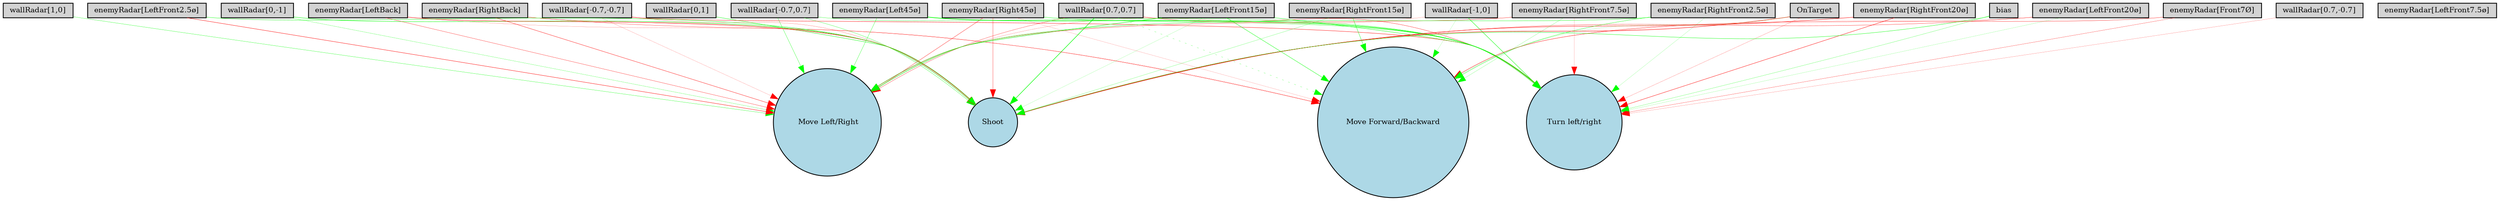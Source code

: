 digraph {
	node [fontsize=9 height=0.2 shape=circle width=0.2]
	"wallRadar[1,0]" [fillcolor=lightgray shape=box style=filled]
	"wallRadar[0,1]" [fillcolor=lightgray shape=box style=filled]
	"wallRadar[-1,0]" [fillcolor=lightgray shape=box style=filled]
	"wallRadar[0,-1]" [fillcolor=lightgray shape=box style=filled]
	"wallRadar[0.7,0.7]" [fillcolor=lightgray shape=box style=filled]
	"wallRadar[-0.7,0.7]" [fillcolor=lightgray shape=box style=filled]
	"wallRadar[-0.7,-0.7]" [fillcolor=lightgray shape=box style=filled]
	"wallRadar[0.7,-0.7]" [fillcolor=lightgray shape=box style=filled]
	"enemyRadar[RightBack]" [fillcolor=lightgray shape=box style=filled]
	"enemyRadar[LeftBack]" [fillcolor=lightgray shape=box style=filled]
	"enemyRadar[Right45ø]" [fillcolor=lightgray shape=box style=filled]
	"enemyRadar[Left45ø]" [fillcolor=lightgray shape=box style=filled]
	"enemyRadar[RightFront20ø]" [fillcolor=lightgray shape=box style=filled]
	"enemyRadar[LeftFront20ø]" [fillcolor=lightgray shape=box style=filled]
	"enemyRadar[RightFront15ø]" [fillcolor=lightgray shape=box style=filled]
	"enemyRadar[LeftFront15ø]" [fillcolor=lightgray shape=box style=filled]
	"enemyRadar[RightFront7.5ø]" [fillcolor=lightgray shape=box style=filled]
	"enemyRadar[LeftFront7.5ø]" [fillcolor=lightgray shape=box style=filled]
	"enemyRadar[RightFront2.5ø]" [fillcolor=lightgray shape=box style=filled]
	"enemyRadar[LeftFront2.5ø]" [fillcolor=lightgray shape=box style=filled]
	"enemyRadar[Front7Ø]" [fillcolor=lightgray shape=box style=filled]
	OnTarget [fillcolor=lightgray shape=box style=filled]
	bias [fillcolor=lightgray shape=box style=filled]
	Shoot [fillcolor=lightblue style=filled]
	"Move Forward/Backward" [fillcolor=lightblue style=filled]
	" Move Left/Right" [fillcolor=lightblue style=filled]
	"Turn left/right" [fillcolor=lightblue style=filled]
	OnTarget -> Shoot [color=red penwidth=0.49611364661165225 style=solid]
	"enemyRadar[RightBack]" -> " Move Left/Right" [color=red penwidth=0.3628143293989663 style=solid]
	"enemyRadar[LeftFront20ø]" -> "Move Forward/Backward" [color=red penwidth=0.11880976724106809 style=solid]
	"wallRadar[-0.7,-0.7]" -> "Turn left/right" [color=red penwidth=0.40299402284621955 style=solid]
	"wallRadar[0.7,0.7]" -> " Move Left/Right" [color=red penwidth=0.2588291763520809 style=solid]
	"enemyRadar[RightFront2.5ø]" -> "Move Forward/Backward" [color=green penwidth=0.33605560652246835 style=solid]
	"wallRadar[0,-1]" -> Shoot [color=green penwidth=0.4395288691547232 style=solid]
	"enemyRadar[RightFront20ø]" -> Shoot [color=red penwidth=0.43465808569135955 style=solid]
	"enemyRadar[Left45ø]" -> " Move Left/Right" [color=green penwidth=0.2882913595367896 style=solid]
	"wallRadar[0.7,-0.7]" -> "Turn left/right" [color=red penwidth=0.14881238467715124 style=solid]
	"wallRadar[0.7,0.7]" -> "Turn left/right" [color=red penwidth=0.3173298323937739 style=solid]
	"enemyRadar[LeftBack]" -> " Move Left/Right" [color=red penwidth=0.2798998922751902 style=solid]
	"wallRadar[-0.7,0.7]" -> Shoot [color=green penwidth=0.2581787808522311 style=solid]
	"wallRadar[-1,0]" -> " Move Left/Right" [color=red penwidth=0.14398648205955378 style=solid]
	"wallRadar[-0.7,-0.7]" -> " Move Left/Right" [color=red penwidth=0.12357983170547279 style=solid]
	OnTarget -> "Turn left/right" [color=red penwidth=0.15497911482650606 style=solid]
	"enemyRadar[LeftFront20ø]" -> Shoot [color=red penwidth=0.30260912095916176 style=solid]
	"enemyRadar[RightBack]" -> Shoot [color=red penwidth=0.160523278669923 style=solid]
	"wallRadar[0.7,0.7]" -> "Move Forward/Backward" [color=green penwidth=0.21723199998060982 style=dotted]
	"wallRadar[0,-1]" -> " Move Left/Right" [color=green penwidth=0.20446046118652694 style=solid]
	"enemyRadar[Left45ø]" -> "Turn left/right" [color=green penwidth=0.7513267160544338 style=solid]
	bias -> Shoot [color=green penwidth=0.37923715875974584 style=solid]
	"enemyRadar[RightFront7.5ø]" -> "Move Forward/Backward" [color=green penwidth=0.15889584273458135 style=solid]
	"enemyRadar[RightFront7.5ø]" -> "Turn left/right" [color=red penwidth=0.12321436191560874 style=solid]
	"enemyRadar[LeftFront15ø]" -> "Move Forward/Backward" [color=green penwidth=0.3883759160120238 style=solid]
	"enemyRadar[Front7Ø]" -> "Turn left/right" [color=red penwidth=0.23329848793451788 style=solid]
	"wallRadar[-1,0]" -> "Turn left/right" [color=green penwidth=0.4531108624387804 style=solid]
	"enemyRadar[RightFront15ø]" -> "Move Forward/Backward" [color=green penwidth=0.36261274203870286 style=solid]
	"enemyRadar[LeftFront20ø]" -> "Turn left/right" [color=green penwidth=0.12875959348994478 style=solid]
	"enemyRadar[LeftBack]" -> Shoot [color=red penwidth=0.4232868695594205 style=solid]
	"enemyRadar[RightFront20ø]" -> "Turn left/right" [color=red penwidth=0.403698439654266 style=solid]
	"wallRadar[1,0]" -> " Move Left/Right" [color=green penwidth=0.27881614450134995 style=solid]
	"enemyRadar[Right45ø]" -> "Move Forward/Backward" [color=red penwidth=0.115569204660441 style=solid]
	"enemyRadar[LeftFront15ø]" -> Shoot [color=green penwidth=0.11336333554970067 style=solid]
	"enemyRadar[RightFront15ø]" -> Shoot [color=green penwidth=0.18323736842505733 style=solid]
	"enemyRadar[LeftFront15ø]" -> " Move Left/Right" [color=green penwidth=0.47211605662912093 style=solid]
	bias -> "Turn left/right" [color=green penwidth=0.20710201083811758 style=solid]
	"enemyRadar[LeftFront15ø]" -> "Turn left/right" [color=green penwidth=0.3980813503588744 style=solid]
	"wallRadar[-0.7,0.7]" -> "Turn left/right" [color=green penwidth=0.27887501312400736 style=solid]
	"enemyRadar[RightFront2.5ø]" -> " Move Left/Right" [color=green penwidth=0.34796351086207916 style=solid]
	"enemyRadar[Right45ø]" -> "Turn left/right" [color=green penwidth=0.3627016945161433 style=solid]
	OnTarget -> "Move Forward/Backward" [color=green penwidth=0.10877670186494935 style=solid]
	"wallRadar[0,1]" -> Shoot [color=green penwidth=0.3912753129546075 style=solid]
	"enemyRadar[LeftFront2.5ø]" -> " Move Left/Right" [color=red penwidth=0.41549629025578505 style=solid]
	"wallRadar[-0.7,-0.7]" -> Shoot [color=red penwidth=0.17421690598841189 style=solid]
	"wallRadar[-1,0]" -> "Move Forward/Backward" [color=green penwidth=0.10967511620319609 style=solid]
	"enemyRadar[Front7Ø]" -> "Move Forward/Backward" [color=red penwidth=0.3192078419510038 style=solid]
	"enemyRadar[Right45ø]" -> Shoot [color=red penwidth=0.3005336872887613 style=solid]
	"enemyRadar[Right45ø]" -> " Move Left/Right" [color=red penwidth=0.32001323383581487 style=solid]
	"enemyRadar[LeftFront2.5ø]" -> Shoot [color=green penwidth=0.3690077737282197 style=solid]
	"wallRadar[0.7,0.7]" -> Shoot [color=green penwidth=0.6046112928801957 style=solid]
	"enemyRadar[RightBack]" -> "Move Forward/Backward" [color=red penwidth=0.27526142190392744 style=solid]
	"enemyRadar[RightFront2.5ø]" -> "Turn left/right" [color=green penwidth=0.12277195179623152 style=solid]
	"wallRadar[-0.7,0.7]" -> " Move Left/Right" [color=green penwidth=0.29602828478290333 style=solid]
	"enemyRadar[RightFront7.5ø]" -> " Move Left/Right" [color=red penwidth=0.31618717581716665 style=solid]
	"enemyRadar[LeftBack]" -> "Move Forward/Backward" [color=red penwidth=0.15215550473393671 style=solid]
}
